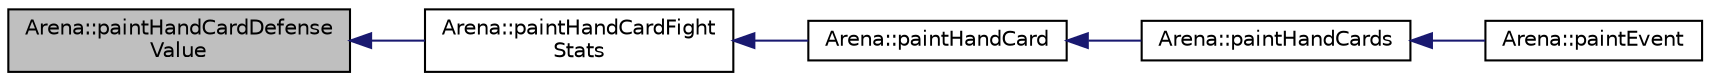 digraph "Arena::paintHandCardDefenseValue"
{
  bgcolor="transparent";
  edge [fontname="Helvetica",fontsize="10",labelfontname="Helvetica",labelfontsize="10"];
  node [fontname="Helvetica",fontsize="10",shape=record];
  rankdir="LR";
  Node404 [label="Arena::paintHandCardDefense\lValue",height=0.2,width=0.4,color="black", fillcolor="grey75", style="filled", fontcolor="black"];
  Node404 -> Node405 [dir="back",color="midnightblue",fontsize="10",style="solid",fontname="Helvetica"];
  Node405 [label="Arena::paintHandCardFight\lStats",height=0.2,width=0.4,color="black",URL="$classArena.html#a7f2661fe4df31b4720794422e1213b0b"];
  Node405 -> Node406 [dir="back",color="midnightblue",fontsize="10",style="solid",fontname="Helvetica"];
  Node406 [label="Arena::paintHandCard",height=0.2,width=0.4,color="black",URL="$classArena.html#a26fe4f31361aeec54d6a0de8f2db006c"];
  Node406 -> Node407 [dir="back",color="midnightblue",fontsize="10",style="solid",fontname="Helvetica"];
  Node407 [label="Arena::paintHandCards",height=0.2,width=0.4,color="black",URL="$classArena.html#a810e551c6bbd182f6a68a4f6caf303ab"];
  Node407 -> Node408 [dir="back",color="midnightblue",fontsize="10",style="solid",fontname="Helvetica"];
  Node408 [label="Arena::paintEvent",height=0.2,width=0.4,color="black",URL="$classArena.html#a4c569be6d5527861c63e1b2bf0016e95",tooltip="Hauptzeichenevent, welche das gesamte Spielfeld inklusive aller Objekte zeichnet. ..."];
}
